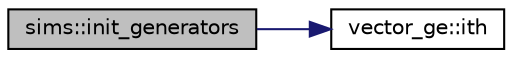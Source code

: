 digraph "sims::init_generators"
{
  edge [fontname="Helvetica",fontsize="10",labelfontname="Helvetica",labelfontsize="10"];
  node [fontname="Helvetica",fontsize="10",shape=record];
  rankdir="LR";
  Node5954 [label="sims::init_generators",height=0.2,width=0.4,color="black", fillcolor="grey75", style="filled", fontcolor="black"];
  Node5954 -> Node5955 [color="midnightblue",fontsize="10",style="solid",fontname="Helvetica"];
  Node5955 [label="vector_ge::ith",height=0.2,width=0.4,color="black", fillcolor="white", style="filled",URL="$d4/d6e/classvector__ge.html#a1ff002e8b746a9beb119d57dcd4a15ff"];
}
